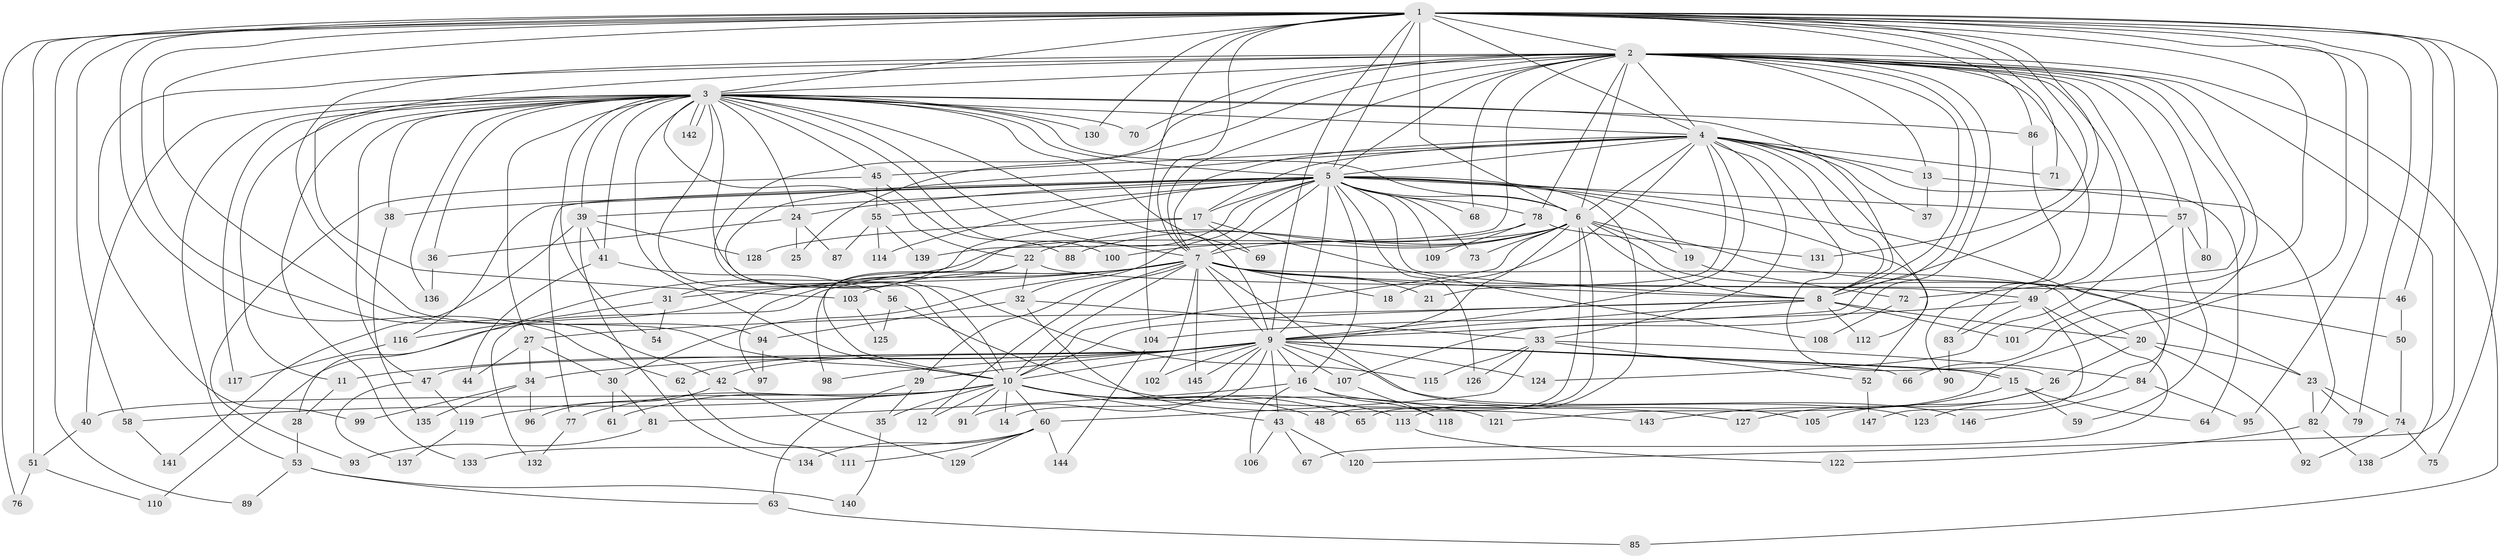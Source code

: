 // coarse degree distribution, {25: 0.008849557522123894, 28: 0.008849557522123894, 30: 0.008849557522123894, 20: 0.008849557522123894, 31: 0.008849557522123894, 21: 0.008849557522123894, 22: 0.017699115044247787, 12: 0.008849557522123894, 27: 0.008849557522123894, 4: 0.07079646017699115, 2: 0.49557522123893805, 3: 0.17699115044247787, 5: 0.11504424778761062, 6: 0.02654867256637168, 7: 0.02654867256637168}
// Generated by graph-tools (version 1.1) at 2025/51/02/27/25 19:51:49]
// undirected, 147 vertices, 319 edges
graph export_dot {
graph [start="1"]
  node [color=gray90,style=filled];
  1;
  2;
  3;
  4;
  5;
  6;
  7;
  8;
  9;
  10;
  11;
  12;
  13;
  14;
  15;
  16;
  17;
  18;
  19;
  20;
  21;
  22;
  23;
  24;
  25;
  26;
  27;
  28;
  29;
  30;
  31;
  32;
  33;
  34;
  35;
  36;
  37;
  38;
  39;
  40;
  41;
  42;
  43;
  44;
  45;
  46;
  47;
  48;
  49;
  50;
  51;
  52;
  53;
  54;
  55;
  56;
  57;
  58;
  59;
  60;
  61;
  62;
  63;
  64;
  65;
  66;
  67;
  68;
  69;
  70;
  71;
  72;
  73;
  74;
  75;
  76;
  77;
  78;
  79;
  80;
  81;
  82;
  83;
  84;
  85;
  86;
  87;
  88;
  89;
  90;
  91;
  92;
  93;
  94;
  95;
  96;
  97;
  98;
  99;
  100;
  101;
  102;
  103;
  104;
  105;
  106;
  107;
  108;
  109;
  110;
  111;
  112;
  113;
  114;
  115;
  116;
  117;
  118;
  119;
  120;
  121;
  122;
  123;
  124;
  125;
  126;
  127;
  128;
  129;
  130;
  131;
  132;
  133;
  134;
  135;
  136;
  137;
  138;
  139;
  140;
  141;
  142;
  143;
  144;
  145;
  146;
  147;
  1 -- 2;
  1 -- 3;
  1 -- 4;
  1 -- 5;
  1 -- 6;
  1 -- 7;
  1 -- 8;
  1 -- 9;
  1 -- 10;
  1 -- 42;
  1 -- 46;
  1 -- 51;
  1 -- 58;
  1 -- 62;
  1 -- 71;
  1 -- 75;
  1 -- 76;
  1 -- 79;
  1 -- 86;
  1 -- 89;
  1 -- 95;
  1 -- 101;
  1 -- 104;
  1 -- 120;
  1 -- 121;
  1 -- 130;
  1 -- 131;
  2 -- 3;
  2 -- 4;
  2 -- 5;
  2 -- 6;
  2 -- 7;
  2 -- 8;
  2 -- 9;
  2 -- 10;
  2 -- 13;
  2 -- 25;
  2 -- 49;
  2 -- 57;
  2 -- 66;
  2 -- 68;
  2 -- 70;
  2 -- 72;
  2 -- 78;
  2 -- 80;
  2 -- 83;
  2 -- 85;
  2 -- 94;
  2 -- 99;
  2 -- 103;
  2 -- 107;
  2 -- 123;
  2 -- 138;
  2 -- 139;
  3 -- 4;
  3 -- 5;
  3 -- 6;
  3 -- 7;
  3 -- 8;
  3 -- 9;
  3 -- 10;
  3 -- 11;
  3 -- 22;
  3 -- 24;
  3 -- 27;
  3 -- 36;
  3 -- 38;
  3 -- 39;
  3 -- 40;
  3 -- 41;
  3 -- 45;
  3 -- 47;
  3 -- 53;
  3 -- 54;
  3 -- 56;
  3 -- 69;
  3 -- 70;
  3 -- 86;
  3 -- 100;
  3 -- 115;
  3 -- 117;
  3 -- 130;
  3 -- 133;
  3 -- 136;
  3 -- 142;
  3 -- 142;
  4 -- 5;
  4 -- 6;
  4 -- 7;
  4 -- 8;
  4 -- 9;
  4 -- 10;
  4 -- 13;
  4 -- 17;
  4 -- 18;
  4 -- 21;
  4 -- 26;
  4 -- 33;
  4 -- 37;
  4 -- 45;
  4 -- 64;
  4 -- 71;
  4 -- 112;
  5 -- 6;
  5 -- 7;
  5 -- 8;
  5 -- 9;
  5 -- 10;
  5 -- 16;
  5 -- 17;
  5 -- 19;
  5 -- 24;
  5 -- 32;
  5 -- 38;
  5 -- 39;
  5 -- 52;
  5 -- 55;
  5 -- 57;
  5 -- 68;
  5 -- 73;
  5 -- 77;
  5 -- 78;
  5 -- 84;
  5 -- 109;
  5 -- 113;
  5 -- 114;
  5 -- 116;
  5 -- 126;
  6 -- 7;
  6 -- 8;
  6 -- 9;
  6 -- 10;
  6 -- 19;
  6 -- 22;
  6 -- 23;
  6 -- 28;
  6 -- 48;
  6 -- 50;
  6 -- 65;
  6 -- 73;
  6 -- 100;
  7 -- 8;
  7 -- 9;
  7 -- 10;
  7 -- 12;
  7 -- 18;
  7 -- 20;
  7 -- 21;
  7 -- 29;
  7 -- 30;
  7 -- 31;
  7 -- 46;
  7 -- 102;
  7 -- 103;
  7 -- 105;
  7 -- 110;
  7 -- 132;
  7 -- 145;
  8 -- 9;
  8 -- 10;
  8 -- 20;
  8 -- 27;
  8 -- 101;
  8 -- 112;
  9 -- 10;
  9 -- 11;
  9 -- 14;
  9 -- 15;
  9 -- 15;
  9 -- 16;
  9 -- 29;
  9 -- 34;
  9 -- 42;
  9 -- 43;
  9 -- 47;
  9 -- 62;
  9 -- 66;
  9 -- 91;
  9 -- 98;
  9 -- 102;
  9 -- 107;
  9 -- 124;
  9 -- 145;
  9 -- 146;
  10 -- 12;
  10 -- 14;
  10 -- 35;
  10 -- 40;
  10 -- 43;
  10 -- 48;
  10 -- 58;
  10 -- 60;
  10 -- 61;
  10 -- 65;
  10 -- 77;
  10 -- 91;
  10 -- 113;
  10 -- 119;
  10 -- 121;
  11 -- 28;
  13 -- 37;
  13 -- 82;
  15 -- 59;
  15 -- 64;
  15 -- 143;
  16 -- 81;
  16 -- 106;
  16 -- 118;
  16 -- 123;
  17 -- 31;
  17 -- 69;
  17 -- 108;
  17 -- 128;
  19 -- 72;
  20 -- 23;
  20 -- 26;
  20 -- 92;
  22 -- 32;
  22 -- 49;
  22 -- 97;
  22 -- 98;
  23 -- 74;
  23 -- 79;
  23 -- 82;
  24 -- 25;
  24 -- 36;
  24 -- 87;
  26 -- 105;
  26 -- 127;
  27 -- 30;
  27 -- 34;
  27 -- 44;
  28 -- 53;
  29 -- 35;
  29 -- 63;
  30 -- 61;
  30 -- 81;
  31 -- 54;
  31 -- 116;
  32 -- 33;
  32 -- 94;
  32 -- 143;
  33 -- 52;
  33 -- 60;
  33 -- 84;
  33 -- 115;
  33 -- 126;
  34 -- 96;
  34 -- 99;
  34 -- 135;
  35 -- 140;
  36 -- 136;
  38 -- 135;
  39 -- 41;
  39 -- 128;
  39 -- 134;
  39 -- 141;
  40 -- 51;
  41 -- 44;
  41 -- 56;
  42 -- 96;
  42 -- 129;
  43 -- 67;
  43 -- 106;
  43 -- 120;
  45 -- 55;
  45 -- 88;
  45 -- 93;
  46 -- 50;
  47 -- 119;
  47 -- 137;
  49 -- 67;
  49 -- 83;
  49 -- 104;
  49 -- 147;
  50 -- 74;
  51 -- 76;
  51 -- 110;
  52 -- 147;
  53 -- 63;
  53 -- 89;
  53 -- 140;
  55 -- 87;
  55 -- 114;
  55 -- 139;
  56 -- 125;
  56 -- 127;
  57 -- 59;
  57 -- 80;
  57 -- 124;
  58 -- 141;
  60 -- 111;
  60 -- 129;
  60 -- 133;
  60 -- 134;
  60 -- 144;
  62 -- 111;
  63 -- 85;
  72 -- 108;
  74 -- 75;
  74 -- 92;
  77 -- 132;
  78 -- 88;
  78 -- 109;
  78 -- 131;
  81 -- 93;
  82 -- 122;
  82 -- 138;
  83 -- 90;
  84 -- 95;
  84 -- 146;
  86 -- 90;
  94 -- 97;
  103 -- 125;
  104 -- 144;
  107 -- 118;
  113 -- 122;
  116 -- 117;
  119 -- 137;
}
